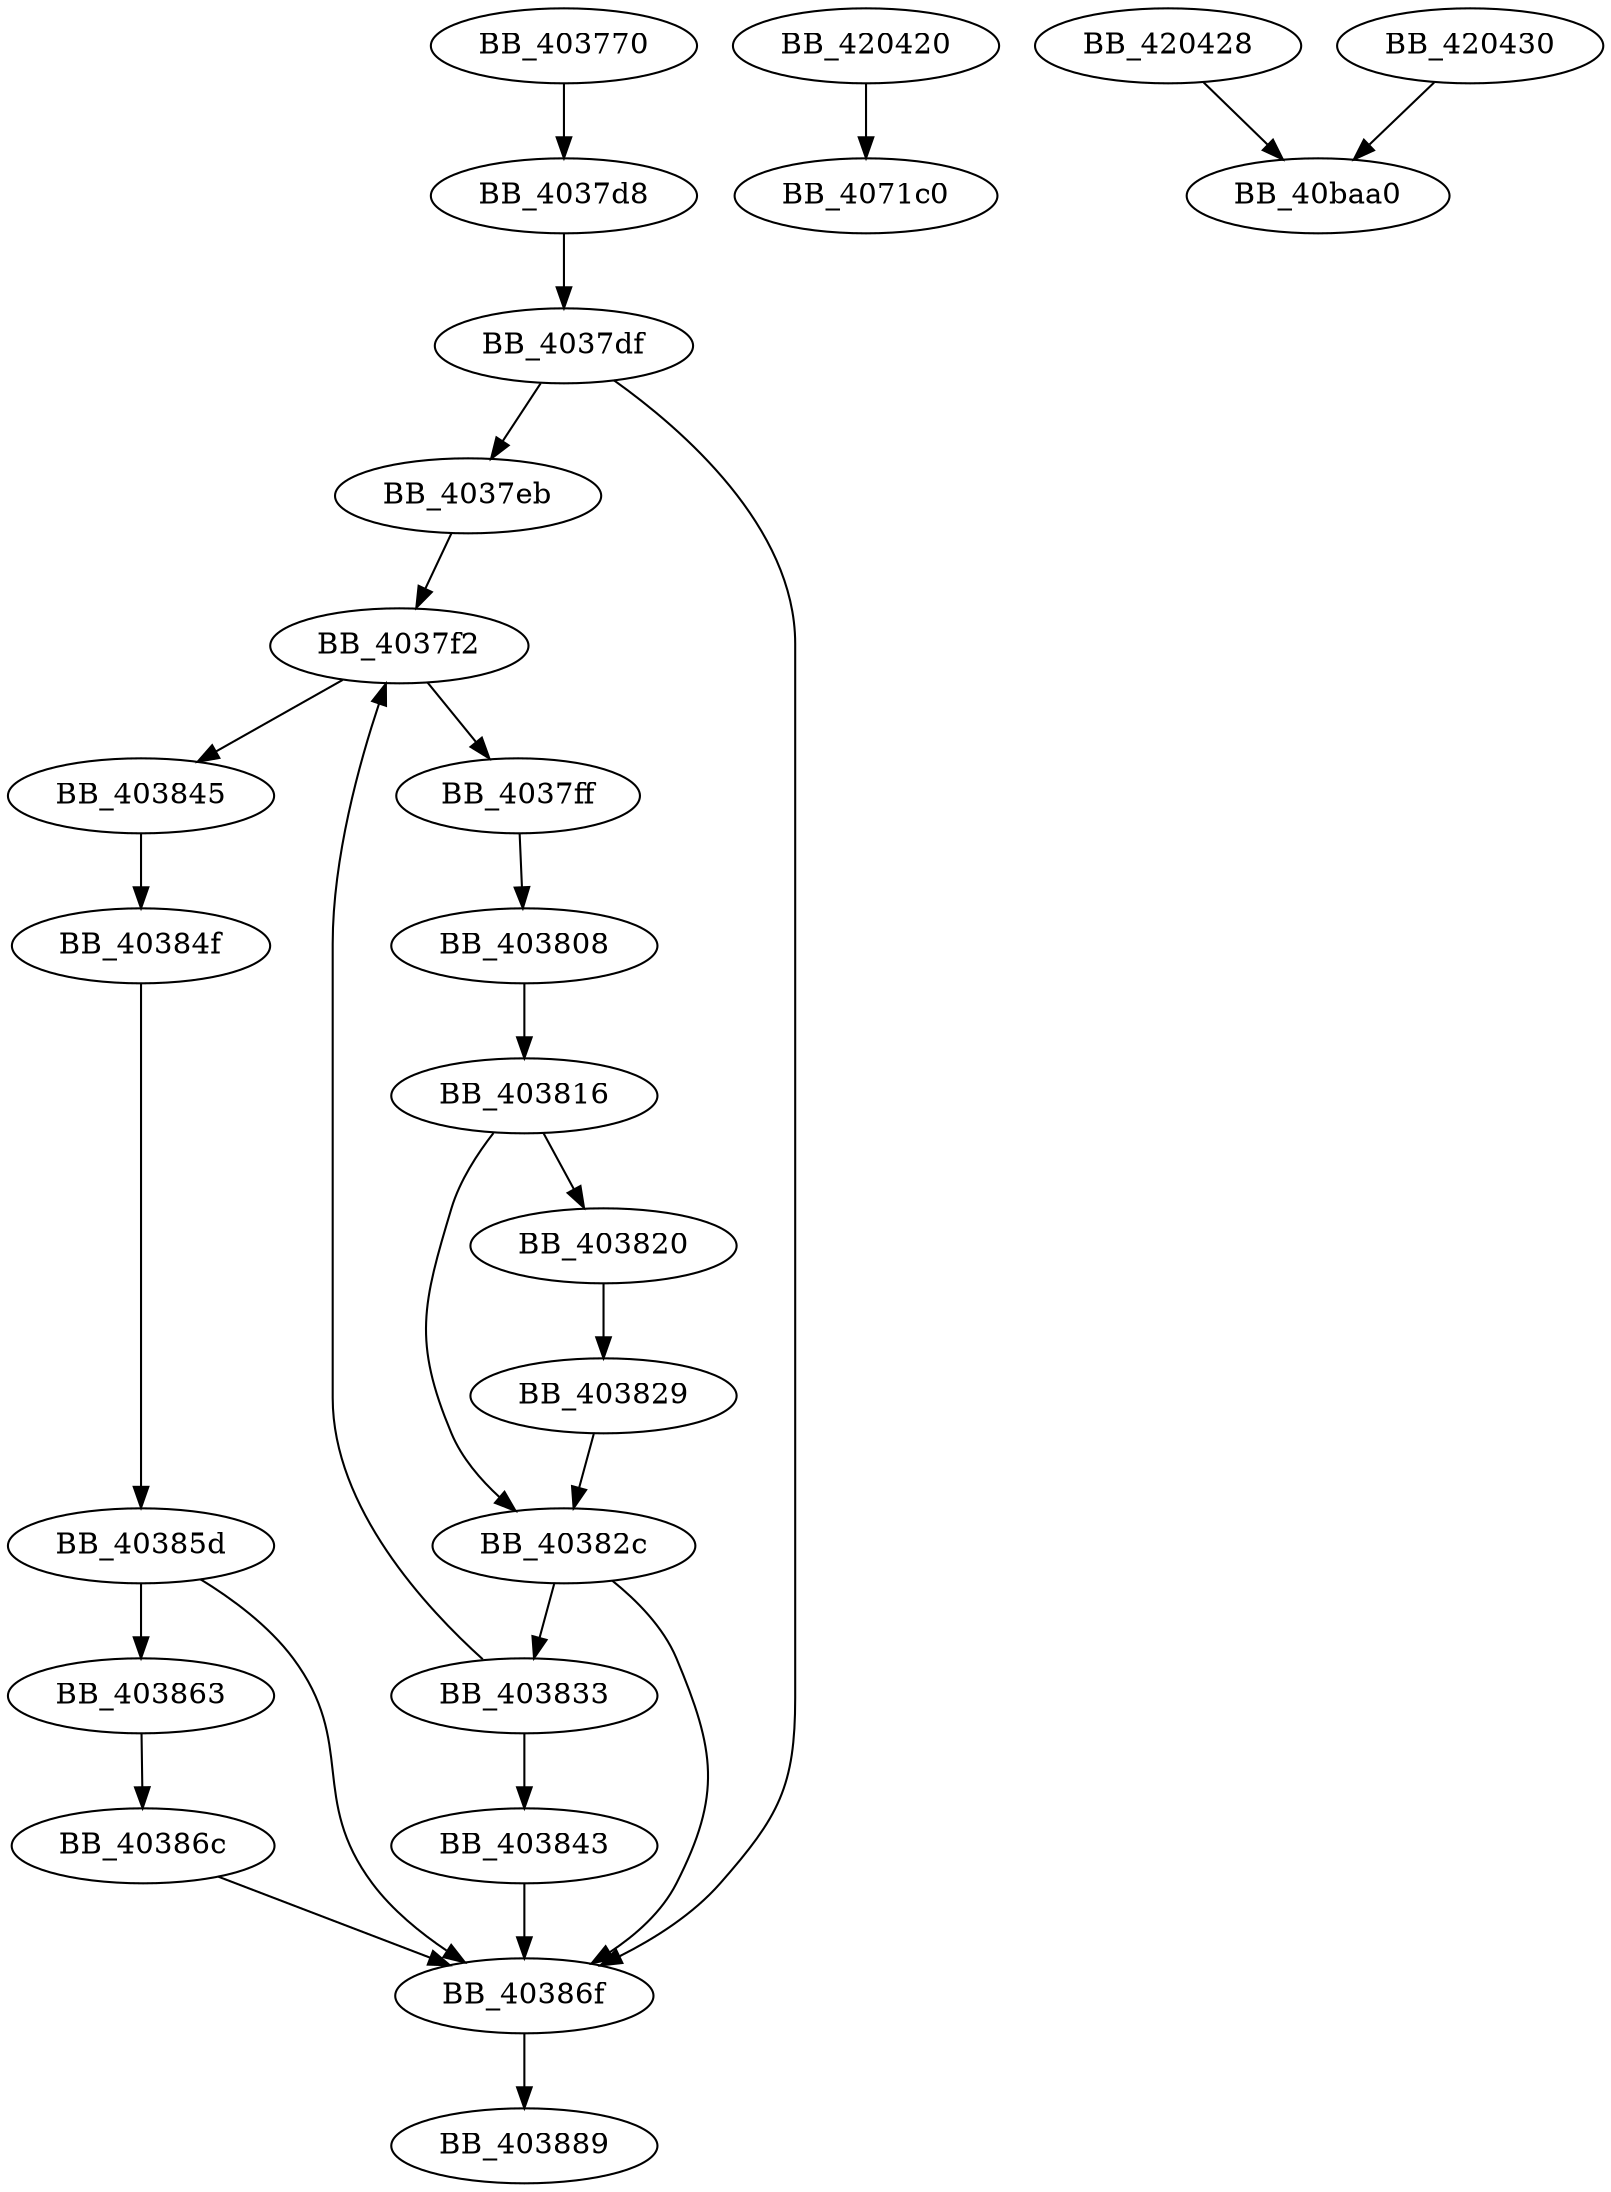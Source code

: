 DiGraph sub_403770{
BB_403770->BB_4037d8
BB_4037d8->BB_4037df
BB_4037df->BB_4037eb
BB_4037df->BB_40386f
BB_4037eb->BB_4037f2
BB_4037f2->BB_4037ff
BB_4037f2->BB_403845
BB_4037ff->BB_403808
BB_403808->BB_403816
BB_403816->BB_403820
BB_403816->BB_40382c
BB_403820->BB_403829
BB_403829->BB_40382c
BB_40382c->BB_403833
BB_40382c->BB_40386f
BB_403833->BB_4037f2
BB_403833->BB_403843
BB_403843->BB_40386f
BB_403845->BB_40384f
BB_40384f->BB_40385d
BB_40385d->BB_403863
BB_40385d->BB_40386f
BB_403863->BB_40386c
BB_40386c->BB_40386f
BB_40386f->BB_403889
BB_420420->BB_4071c0
BB_420428->BB_40baa0
BB_420430->BB_40baa0
}
